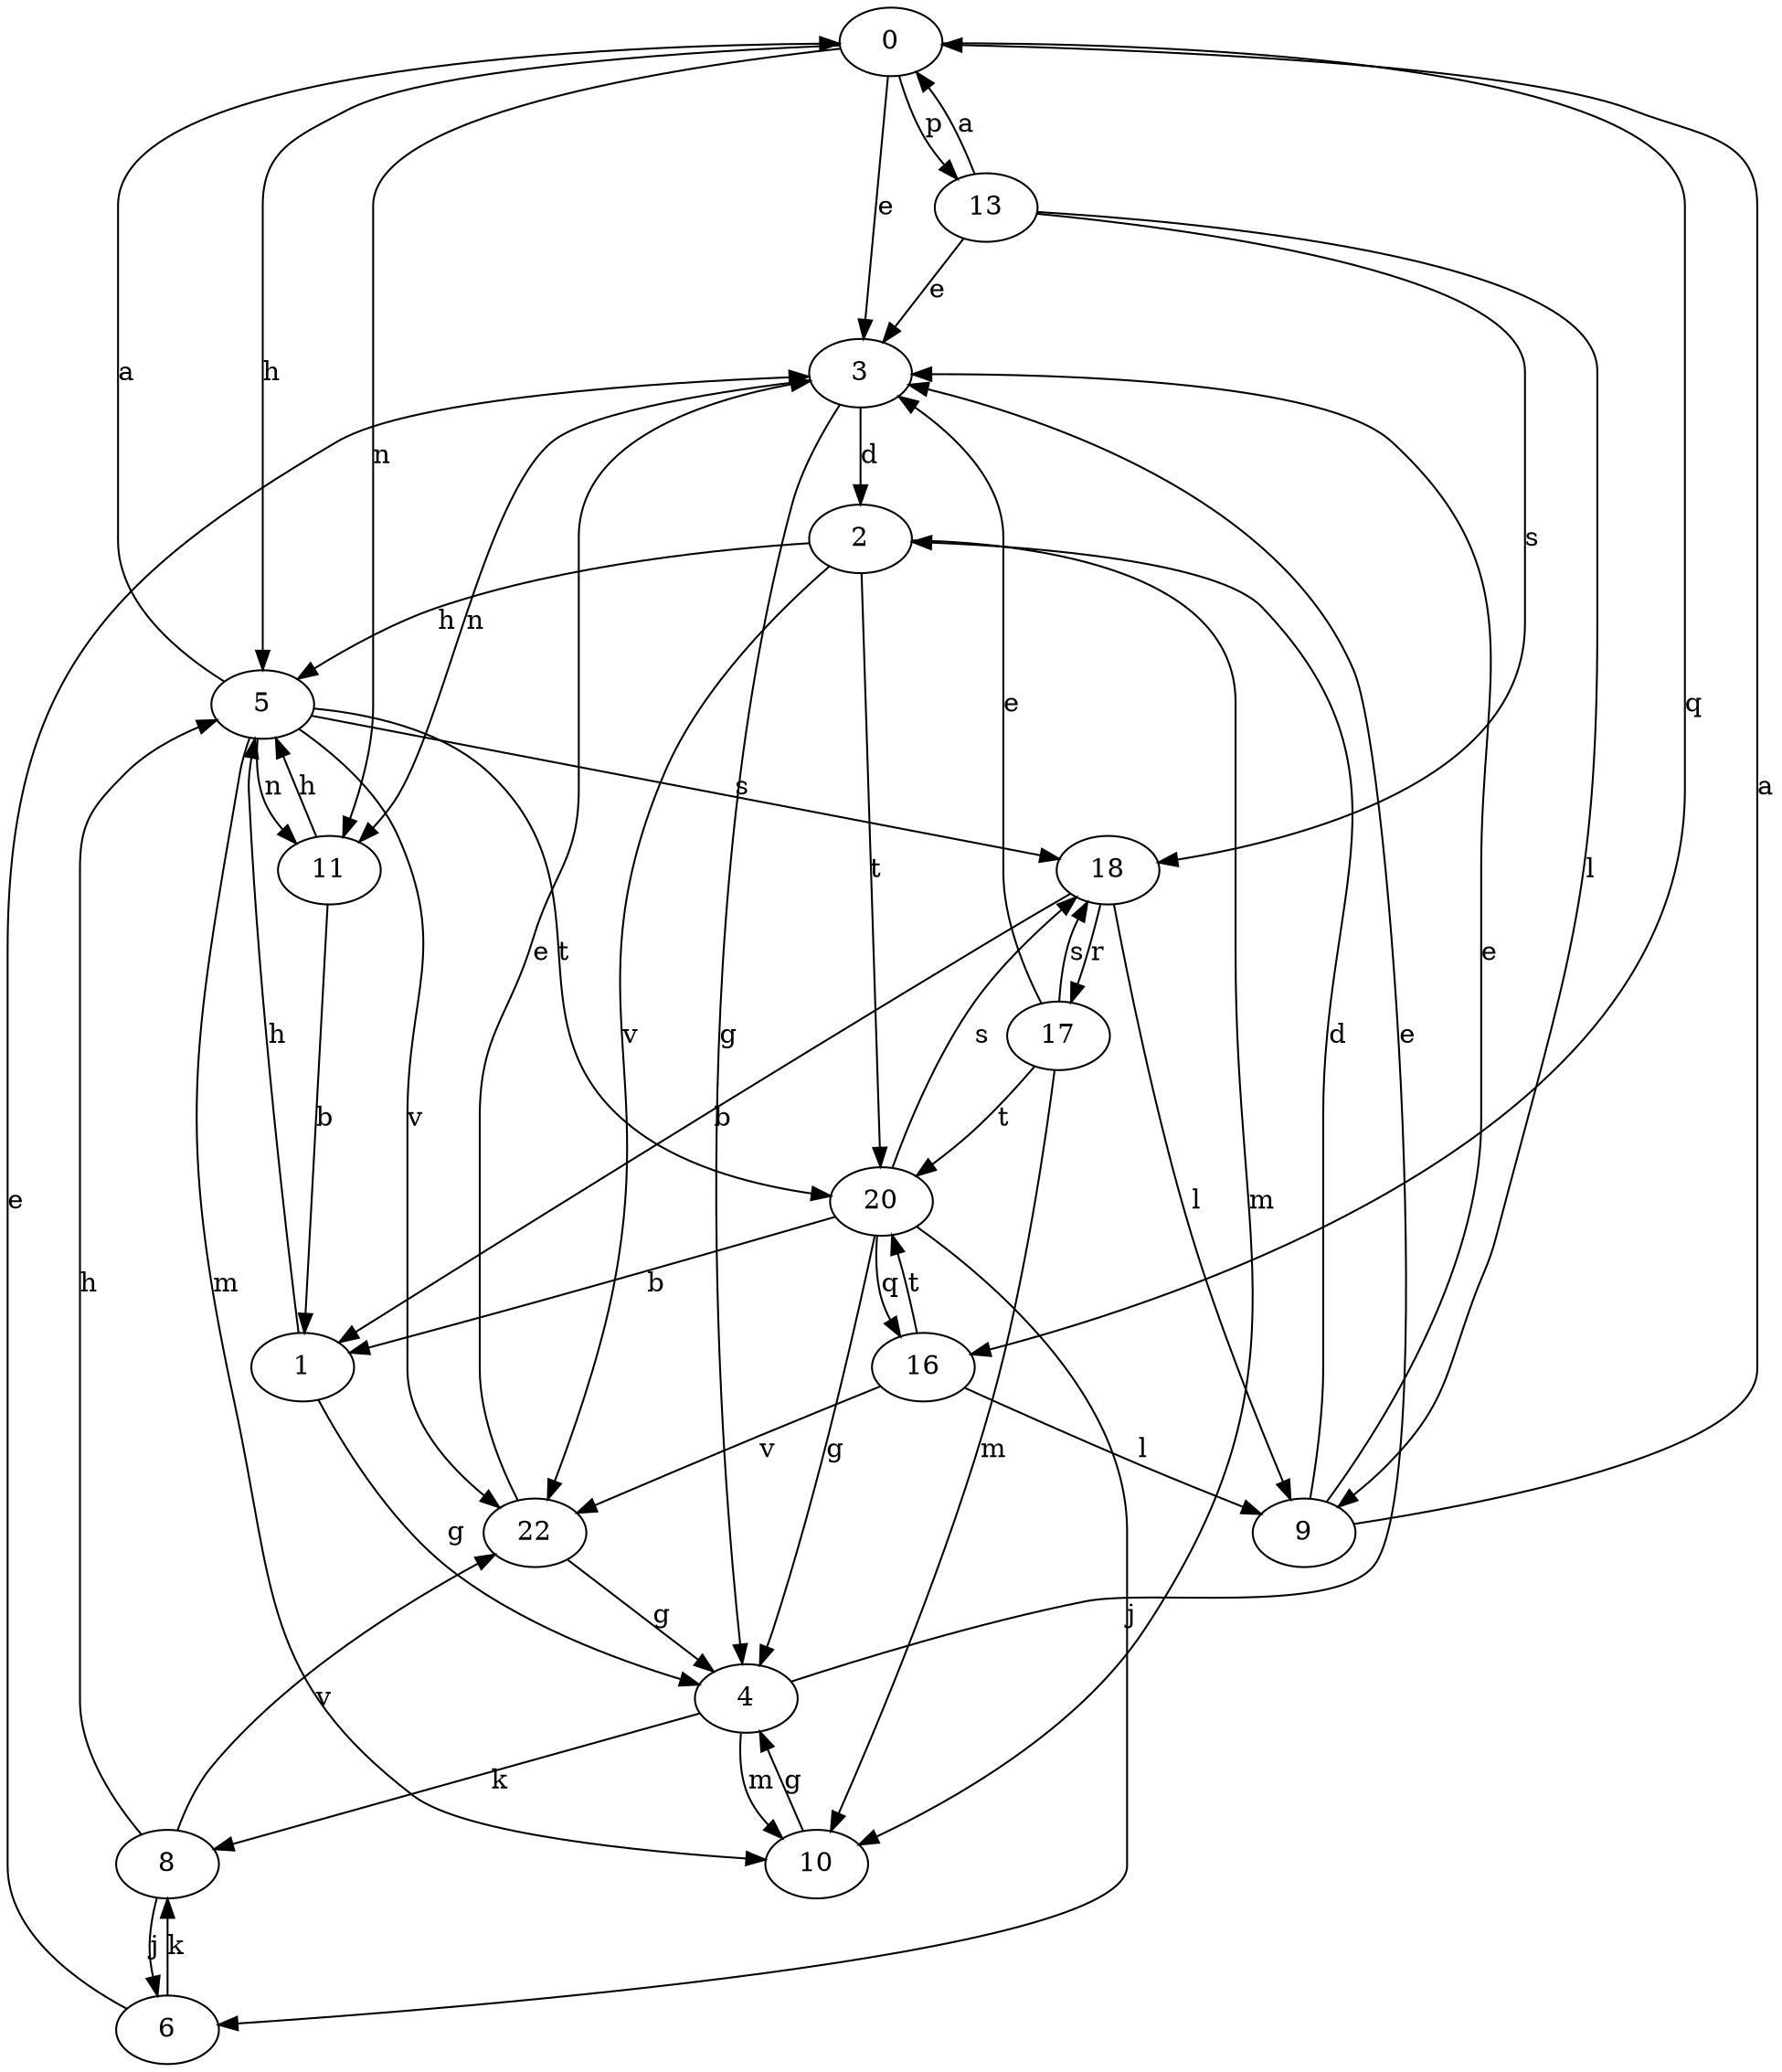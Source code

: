 strict digraph  {
0;
1;
2;
3;
4;
5;
6;
8;
9;
10;
11;
13;
16;
17;
18;
20;
22;
0 -> 3  [label=e];
0 -> 5  [label=h];
0 -> 11  [label=n];
0 -> 13  [label=p];
0 -> 16  [label=q];
1 -> 4  [label=g];
1 -> 5  [label=h];
2 -> 5  [label=h];
2 -> 10  [label=m];
2 -> 20  [label=t];
2 -> 22  [label=v];
3 -> 2  [label=d];
3 -> 4  [label=g];
3 -> 11  [label=n];
4 -> 3  [label=e];
4 -> 8  [label=k];
4 -> 10  [label=m];
5 -> 0  [label=a];
5 -> 10  [label=m];
5 -> 11  [label=n];
5 -> 18  [label=s];
5 -> 20  [label=t];
5 -> 22  [label=v];
6 -> 3  [label=e];
6 -> 8  [label=k];
8 -> 5  [label=h];
8 -> 6  [label=j];
8 -> 22  [label=v];
9 -> 0  [label=a];
9 -> 2  [label=d];
9 -> 3  [label=e];
10 -> 4  [label=g];
11 -> 1  [label=b];
11 -> 5  [label=h];
13 -> 0  [label=a];
13 -> 3  [label=e];
13 -> 9  [label=l];
13 -> 18  [label=s];
16 -> 9  [label=l];
16 -> 20  [label=t];
16 -> 22  [label=v];
17 -> 3  [label=e];
17 -> 10  [label=m];
17 -> 18  [label=s];
17 -> 20  [label=t];
18 -> 1  [label=b];
18 -> 9  [label=l];
18 -> 17  [label=r];
20 -> 1  [label=b];
20 -> 4  [label=g];
20 -> 6  [label=j];
20 -> 16  [label=q];
20 -> 18  [label=s];
22 -> 3  [label=e];
22 -> 4  [label=g];
}
